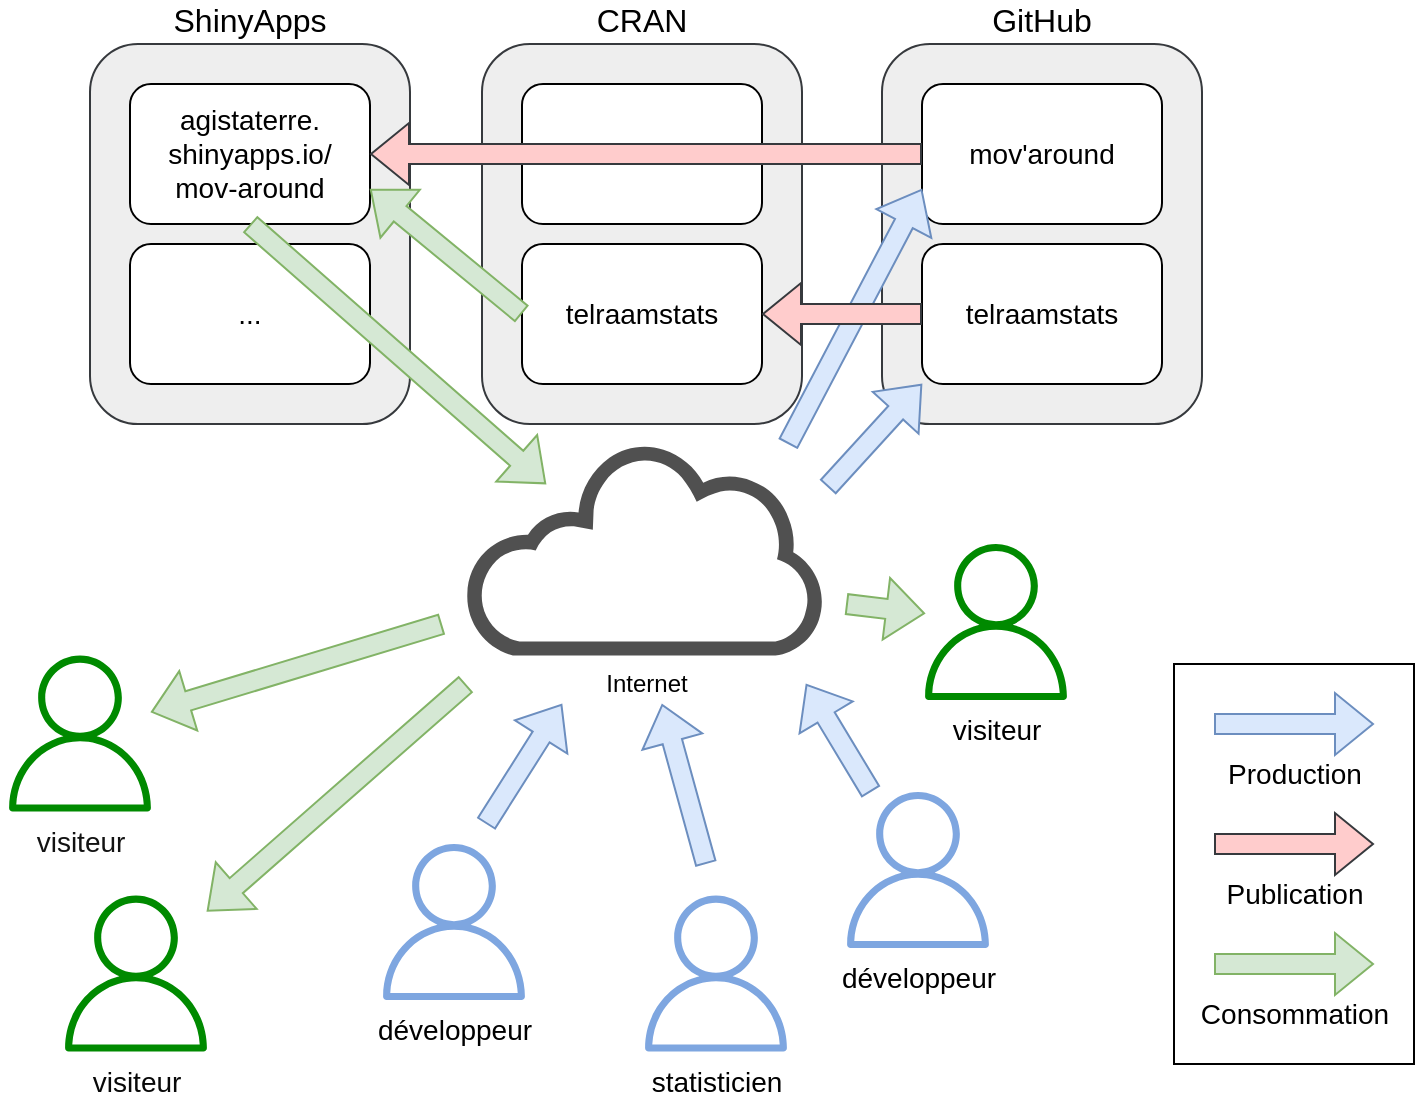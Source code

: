 <mxfile version="24.5.4" type="github">
  <diagram name="Page-1" id="hQEilaXgizULaI6QBG9z">
    <mxGraphModel dx="1434" dy="867" grid="1" gridSize="10" guides="1" tooltips="1" connect="1" arrows="1" fold="1" page="1" pageScale="1" pageWidth="1169" pageHeight="827" math="0" shadow="0">
      <root>
        <mxCell id="0" />
        <mxCell id="1" parent="0" />
        <mxCell id="_47CCb0EtANa-GzMbRUH-3" value="" style="rounded=0;whiteSpace=wrap;html=1;fillColor=none;" parent="1" vertex="1">
          <mxGeometry x="674" y="350" width="120" height="200" as="geometry" />
        </mxCell>
        <mxCell id="Owrh4RQa9ovqg1137MUO-1" value="CRAN" style="rounded=1;whiteSpace=wrap;html=1;labelPosition=center;verticalLabelPosition=top;align=center;verticalAlign=bottom;fillColor=#eeeeee;strokeColor=#36393d;fontSize=16;" parent="1" vertex="1">
          <mxGeometry x="328" y="40" width="160" height="190" as="geometry" />
        </mxCell>
        <mxCell id="Owrh4RQa9ovqg1137MUO-3" value="Internet" style="sketch=0;pointerEvents=1;shadow=0;dashed=0;html=1;strokeColor=none;fillColor=#505050;labelPosition=center;verticalLabelPosition=bottom;outlineConnect=0;verticalAlign=top;align=center;shape=mxgraph.office.clouds.cloud;" parent="1" vertex="1">
          <mxGeometry x="320" y="240" width="180.82" height="105.8" as="geometry" />
        </mxCell>
        <mxCell id="Owrh4RQa9ovqg1137MUO-4" value="..." style="rounded=1;whiteSpace=wrap;html=1;" parent="1" vertex="1">
          <mxGeometry x="348" y="60" width="120" height="70" as="geometry" />
        </mxCell>
        <mxCell id="Owrh4RQa9ovqg1137MUO-5" value="telraamstats" style="rounded=1;whiteSpace=wrap;html=1;fontSize=14;" parent="1" vertex="1">
          <mxGeometry x="348" y="140" width="120" height="70" as="geometry" />
        </mxCell>
        <mxCell id="Owrh4RQa9ovqg1137MUO-6" value="GitHub" style="rounded=1;whiteSpace=wrap;html=1;labelPosition=center;verticalLabelPosition=top;align=center;verticalAlign=bottom;fillColor=#eeeeee;strokeColor=#36393d;fontSize=16;" parent="1" vertex="1">
          <mxGeometry x="528" y="40" width="160" height="190" as="geometry" />
        </mxCell>
        <mxCell id="Owrh4RQa9ovqg1137MUO-7" value="mov&#39;around" style="rounded=1;whiteSpace=wrap;html=1;fontSize=14;" parent="1" vertex="1">
          <mxGeometry x="548" y="60" width="120" height="70" as="geometry" />
        </mxCell>
        <mxCell id="Owrh4RQa9ovqg1137MUO-8" value="telraamstats" style="rounded=1;whiteSpace=wrap;html=1;fontSize=14;" parent="1" vertex="1">
          <mxGeometry x="548" y="140" width="120" height="70" as="geometry" />
        </mxCell>
        <mxCell id="Owrh4RQa9ovqg1137MUO-9" value="ShinyApps" style="rounded=1;whiteSpace=wrap;html=1;labelPosition=center;verticalLabelPosition=top;align=center;verticalAlign=bottom;fillColor=#eeeeee;strokeColor=#36393d;fontSize=16;" parent="1" vertex="1">
          <mxGeometry x="132" y="40" width="160" height="190" as="geometry" />
        </mxCell>
        <mxCell id="Owrh4RQa9ovqg1137MUO-10" value="agistaterre.&lt;br&gt;shinyapps.io/&lt;br&gt;mov-around" style="rounded=1;whiteSpace=wrap;html=1;fontSize=14;" parent="1" vertex="1">
          <mxGeometry x="152" y="60" width="120" height="70" as="geometry" />
        </mxCell>
        <mxCell id="Owrh4RQa9ovqg1137MUO-11" value="..." style="rounded=1;whiteSpace=wrap;html=1;fontSize=14;" parent="1" vertex="1">
          <mxGeometry x="152" y="140" width="120" height="70" as="geometry" />
        </mxCell>
        <mxCell id="Owrh4RQa9ovqg1137MUO-16" value="visiteur" style="sketch=0;outlineConnect=0;fillColor=#008a00;strokeColor=#005700;dashed=0;verticalLabelPosition=bottom;verticalAlign=top;align=center;html=1;fontSize=14;fontStyle=0;aspect=fixed;pointerEvents=1;shape=mxgraph.aws4.user;fontColor=#121212;" parent="1" vertex="1">
          <mxGeometry x="88" y="345.8" width="78" height="78" as="geometry" />
        </mxCell>
        <mxCell id="Owrh4RQa9ovqg1137MUO-17" value="développeur" style="sketch=0;outlineConnect=0;dashed=0;verticalLabelPosition=bottom;verticalAlign=top;align=center;html=1;fontSize=14;fontStyle=0;aspect=fixed;pointerEvents=1;shape=mxgraph.aws4.user;fillColor=#7EA6E0;strokeColor=#6c8ebf;" parent="1" vertex="1">
          <mxGeometry x="275" y="440" width="78" height="78" as="geometry" />
        </mxCell>
        <mxCell id="Owrh4RQa9ovqg1137MUO-18" value="visiteur" style="sketch=0;outlineConnect=0;fillColor=#008a00;strokeColor=#005700;dashed=0;verticalLabelPosition=bottom;verticalAlign=top;align=center;html=1;fontSize=14;fontStyle=0;aspect=fixed;pointerEvents=1;shape=mxgraph.aws4.user;fontColor=#080808;" parent="1" vertex="1">
          <mxGeometry x="116" y="465.8" width="78" height="78" as="geometry" />
        </mxCell>
        <mxCell id="Owrh4RQa9ovqg1137MUO-19" value="statisticien" style="sketch=0;outlineConnect=0;dashed=0;verticalLabelPosition=bottom;verticalAlign=top;align=center;html=1;fontSize=14;fontStyle=0;aspect=fixed;pointerEvents=1;shape=mxgraph.aws4.user;fillColor=#7EA6E0;strokeColor=#6c8ebf;" parent="1" vertex="1">
          <mxGeometry x="406" y="465.8" width="78" height="78" as="geometry" />
        </mxCell>
        <mxCell id="Owrh4RQa9ovqg1137MUO-20" value="développeur" style="sketch=0;outlineConnect=0;dashed=0;verticalLabelPosition=bottom;verticalAlign=top;align=center;html=1;fontSize=14;fontStyle=0;aspect=fixed;pointerEvents=1;shape=mxgraph.aws4.user;fillColor=#7EA6E0;strokeWidth=1;shadow=0;strokeColor=#6c8ebf;" parent="1" vertex="1">
          <mxGeometry x="507" y="414" width="78" height="78" as="geometry" />
        </mxCell>
        <mxCell id="Owrh4RQa9ovqg1137MUO-21" value="visiteur" style="sketch=0;outlineConnect=0;fillColor=#008a00;strokeColor=#005700;dashed=0;verticalLabelPosition=bottom;verticalAlign=top;align=center;html=1;fontSize=14;fontStyle=0;aspect=fixed;pointerEvents=1;shape=mxgraph.aws4.user;fontColor=#000000;" parent="1" vertex="1">
          <mxGeometry x="546" y="290" width="78" height="78" as="geometry" />
        </mxCell>
        <mxCell id="hYnX8qKfr4dlrdNgbWZY-2" value="" style="shape=flexArrow;endArrow=classic;html=1;rounded=0;exitX=0;exitY=0.5;exitDx=0;exitDy=0;entryX=1;entryY=0.5;entryDx=0;entryDy=0;fillColor=#ffcccc;strokeColor=#36393d;" parent="1" source="Owrh4RQa9ovqg1137MUO-7" target="Owrh4RQa9ovqg1137MUO-10" edge="1">
          <mxGeometry width="50" height="50" relative="1" as="geometry">
            <mxPoint x="302" y="120" as="sourcePoint" />
            <mxPoint x="352" y="70" as="targetPoint" />
          </mxGeometry>
        </mxCell>
        <mxCell id="hYnX8qKfr4dlrdNgbWZY-3" value="" style="shape=flexArrow;endArrow=classic;html=1;rounded=0;fillColor=#dae8fc;strokeColor=#6c8ebf;fontSize=14;" parent="1" source="Owrh4RQa9ovqg1137MUO-20" edge="1">
          <mxGeometry width="50" height="50" relative="1" as="geometry">
            <mxPoint x="556" y="480" as="sourcePoint" />
            <mxPoint x="490" y="360" as="targetPoint" />
          </mxGeometry>
        </mxCell>
        <mxCell id="hYnX8qKfr4dlrdNgbWZY-4" value="" style="shape=flexArrow;endArrow=classic;html=1;rounded=0;fillColor=#dae8fc;strokeColor=#6c8ebf;fontSize=14;" parent="1" edge="1">
          <mxGeometry width="50" height="50" relative="1" as="geometry">
            <mxPoint x="330" y="430" as="sourcePoint" />
            <mxPoint x="368" y="370" as="targetPoint" />
          </mxGeometry>
        </mxCell>
        <mxCell id="hYnX8qKfr4dlrdNgbWZY-5" value="" style="shape=flexArrow;endArrow=classic;html=1;rounded=0;fillColor=#dae8fc;strokeColor=#6c8ebf;fontSize=14;" parent="1" edge="1">
          <mxGeometry width="50" height="50" relative="1" as="geometry">
            <mxPoint x="440" y="450" as="sourcePoint" />
            <mxPoint x="418" y="370" as="targetPoint" />
          </mxGeometry>
        </mxCell>
        <mxCell id="hYnX8qKfr4dlrdNgbWZY-6" value="" style="shape=flexArrow;endArrow=classic;html=1;rounded=0;fillColor=#dae8fc;strokeColor=#6c8ebf;entryX=0;entryY=1;entryDx=0;entryDy=0;" parent="1" target="Owrh4RQa9ovqg1137MUO-8" edge="1">
          <mxGeometry width="50" height="50" relative="1" as="geometry">
            <mxPoint x="500.82" y="261.617" as="sourcePoint" />
            <mxPoint x="400" y="230" as="targetPoint" />
          </mxGeometry>
        </mxCell>
        <mxCell id="hYnX8qKfr4dlrdNgbWZY-7" value="" style="shape=flexArrow;endArrow=classic;html=1;rounded=0;fillColor=#dae8fc;strokeColor=#6c8ebf;entryX=0;entryY=0.75;entryDx=0;entryDy=0;" parent="1" target="Owrh4RQa9ovqg1137MUO-7" edge="1">
          <mxGeometry width="50" height="50" relative="1" as="geometry">
            <mxPoint x="481" y="240" as="sourcePoint" />
            <mxPoint x="902" y="210" as="targetPoint" />
          </mxGeometry>
        </mxCell>
        <mxCell id="hYnX8qKfr4dlrdNgbWZY-9" value="" style="shape=flexArrow;endArrow=classic;html=1;rounded=0;exitX=0.5;exitY=1;exitDx=0;exitDy=0;fillColor=#d5e8d4;strokeColor=#82b366;" parent="1" source="Owrh4RQa9ovqg1137MUO-10" edge="1">
          <mxGeometry width="50" height="50" relative="1" as="geometry">
            <mxPoint x="330" y="410" as="sourcePoint" />
            <mxPoint x="360" y="260" as="targetPoint" />
          </mxGeometry>
        </mxCell>
        <mxCell id="hYnX8qKfr4dlrdNgbWZY-10" value="" style="shape=flexArrow;endArrow=classic;html=1;rounded=0;fillColor=#d5e8d4;strokeColor=#82b366;fontSize=14;" parent="1" target="Owrh4RQa9ovqg1137MUO-16" edge="1">
          <mxGeometry width="50" height="50" relative="1" as="geometry">
            <mxPoint x="308" y="330" as="sourcePoint" />
            <mxPoint x="128" y="420" as="targetPoint" />
          </mxGeometry>
        </mxCell>
        <mxCell id="hYnX8qKfr4dlrdNgbWZY-11" value="" style="shape=flexArrow;endArrow=classic;html=1;rounded=0;fillColor=#d5e8d4;strokeColor=#82b366;fontSize=14;" parent="1" target="Owrh4RQa9ovqg1137MUO-18" edge="1">
          <mxGeometry width="50" height="50" relative="1" as="geometry">
            <mxPoint x="320" y="360" as="sourcePoint" />
            <mxPoint x="164" y="461" as="targetPoint" />
          </mxGeometry>
        </mxCell>
        <mxCell id="hYnX8qKfr4dlrdNgbWZY-12" value="" style="shape=flexArrow;endArrow=classic;html=1;rounded=0;fillColor=#d5e8d4;strokeColor=#82b366;fontSize=14;" parent="1" target="Owrh4RQa9ovqg1137MUO-21" edge="1">
          <mxGeometry width="50" height="50" relative="1" as="geometry">
            <mxPoint x="510" y="320" as="sourcePoint" />
            <mxPoint x="670" y="360" as="targetPoint" />
          </mxGeometry>
        </mxCell>
        <mxCell id="hYnX8qKfr4dlrdNgbWZY-13" value="Publication" style="shape=flexArrow;endArrow=classic;html=1;rounded=0;exitX=1;exitY=0.5;exitDx=0;exitDy=0;entryX=0;entryY=0.5;entryDx=0;entryDy=0;fillColor=#ffcccc;strokeColor=#36393d;verticalAlign=top;labelPosition=center;verticalLabelPosition=bottom;align=center;spacingTop=10;fontSize=14;" parent="1" edge="1">
          <mxGeometry width="50" height="50" relative="1" as="geometry">
            <mxPoint x="694" y="440" as="sourcePoint" />
            <mxPoint x="774" y="440" as="targetPoint" />
          </mxGeometry>
        </mxCell>
        <mxCell id="_47CCb0EtANa-GzMbRUH-1" value="Consommation" style="shape=flexArrow;endArrow=classic;html=1;rounded=0;exitX=1;exitY=0.5;exitDx=0;exitDy=0;entryX=0;entryY=0.5;entryDx=0;entryDy=0;fillColor=#d5e8d4;strokeColor=#82b366;verticalAlign=top;labelPosition=center;verticalLabelPosition=bottom;align=center;spacingTop=10;fontSize=14;" parent="1" edge="1">
          <mxGeometry width="50" height="50" relative="1" as="geometry">
            <mxPoint x="694" y="500" as="sourcePoint" />
            <mxPoint x="774" y="500" as="targetPoint" />
          </mxGeometry>
        </mxCell>
        <mxCell id="_47CCb0EtANa-GzMbRUH-2" value="Production" style="shape=flexArrow;endArrow=classic;html=1;rounded=0;exitX=1;exitY=0.5;exitDx=0;exitDy=0;entryX=0;entryY=0.5;entryDx=0;entryDy=0;fillColor=#dae8fc;strokeColor=#6c8ebf;verticalAlign=top;labelPosition=center;verticalLabelPosition=bottom;align=center;spacingTop=10;fontSize=14;" parent="1" edge="1">
          <mxGeometry width="50" height="50" relative="1" as="geometry">
            <mxPoint x="694" y="380" as="sourcePoint" />
            <mxPoint x="774" y="380" as="targetPoint" />
          </mxGeometry>
        </mxCell>
        <mxCell id="_47CCb0EtANa-GzMbRUH-5" value="" style="shape=flexArrow;endArrow=classic;html=1;rounded=0;exitX=0;exitY=0.5;exitDx=0;exitDy=0;fillColor=#ffcccc;strokeColor=#36393d;" parent="1" source="Owrh4RQa9ovqg1137MUO-8" target="Owrh4RQa9ovqg1137MUO-5" edge="1">
          <mxGeometry width="50" height="50" relative="1" as="geometry">
            <mxPoint x="178" y="105" as="sourcePoint" />
            <mxPoint x="468" y="180" as="targetPoint" />
          </mxGeometry>
        </mxCell>
        <mxCell id="-TIvBBA9pWkQlQsRSIA2-1" value="" style="shape=flexArrow;endArrow=classic;html=1;rounded=0;exitX=0;exitY=0.5;exitDx=0;exitDy=0;fillColor=#d5e8d4;strokeColor=#82b366;entryX=1;entryY=0.75;entryDx=0;entryDy=0;" parent="1" source="Owrh4RQa9ovqg1137MUO-5" target="Owrh4RQa9ovqg1137MUO-10" edge="1">
          <mxGeometry width="50" height="50" relative="1" as="geometry">
            <mxPoint x="222" y="140" as="sourcePoint" />
            <mxPoint x="268" y="270" as="targetPoint" />
          </mxGeometry>
        </mxCell>
      </root>
    </mxGraphModel>
  </diagram>
</mxfile>
